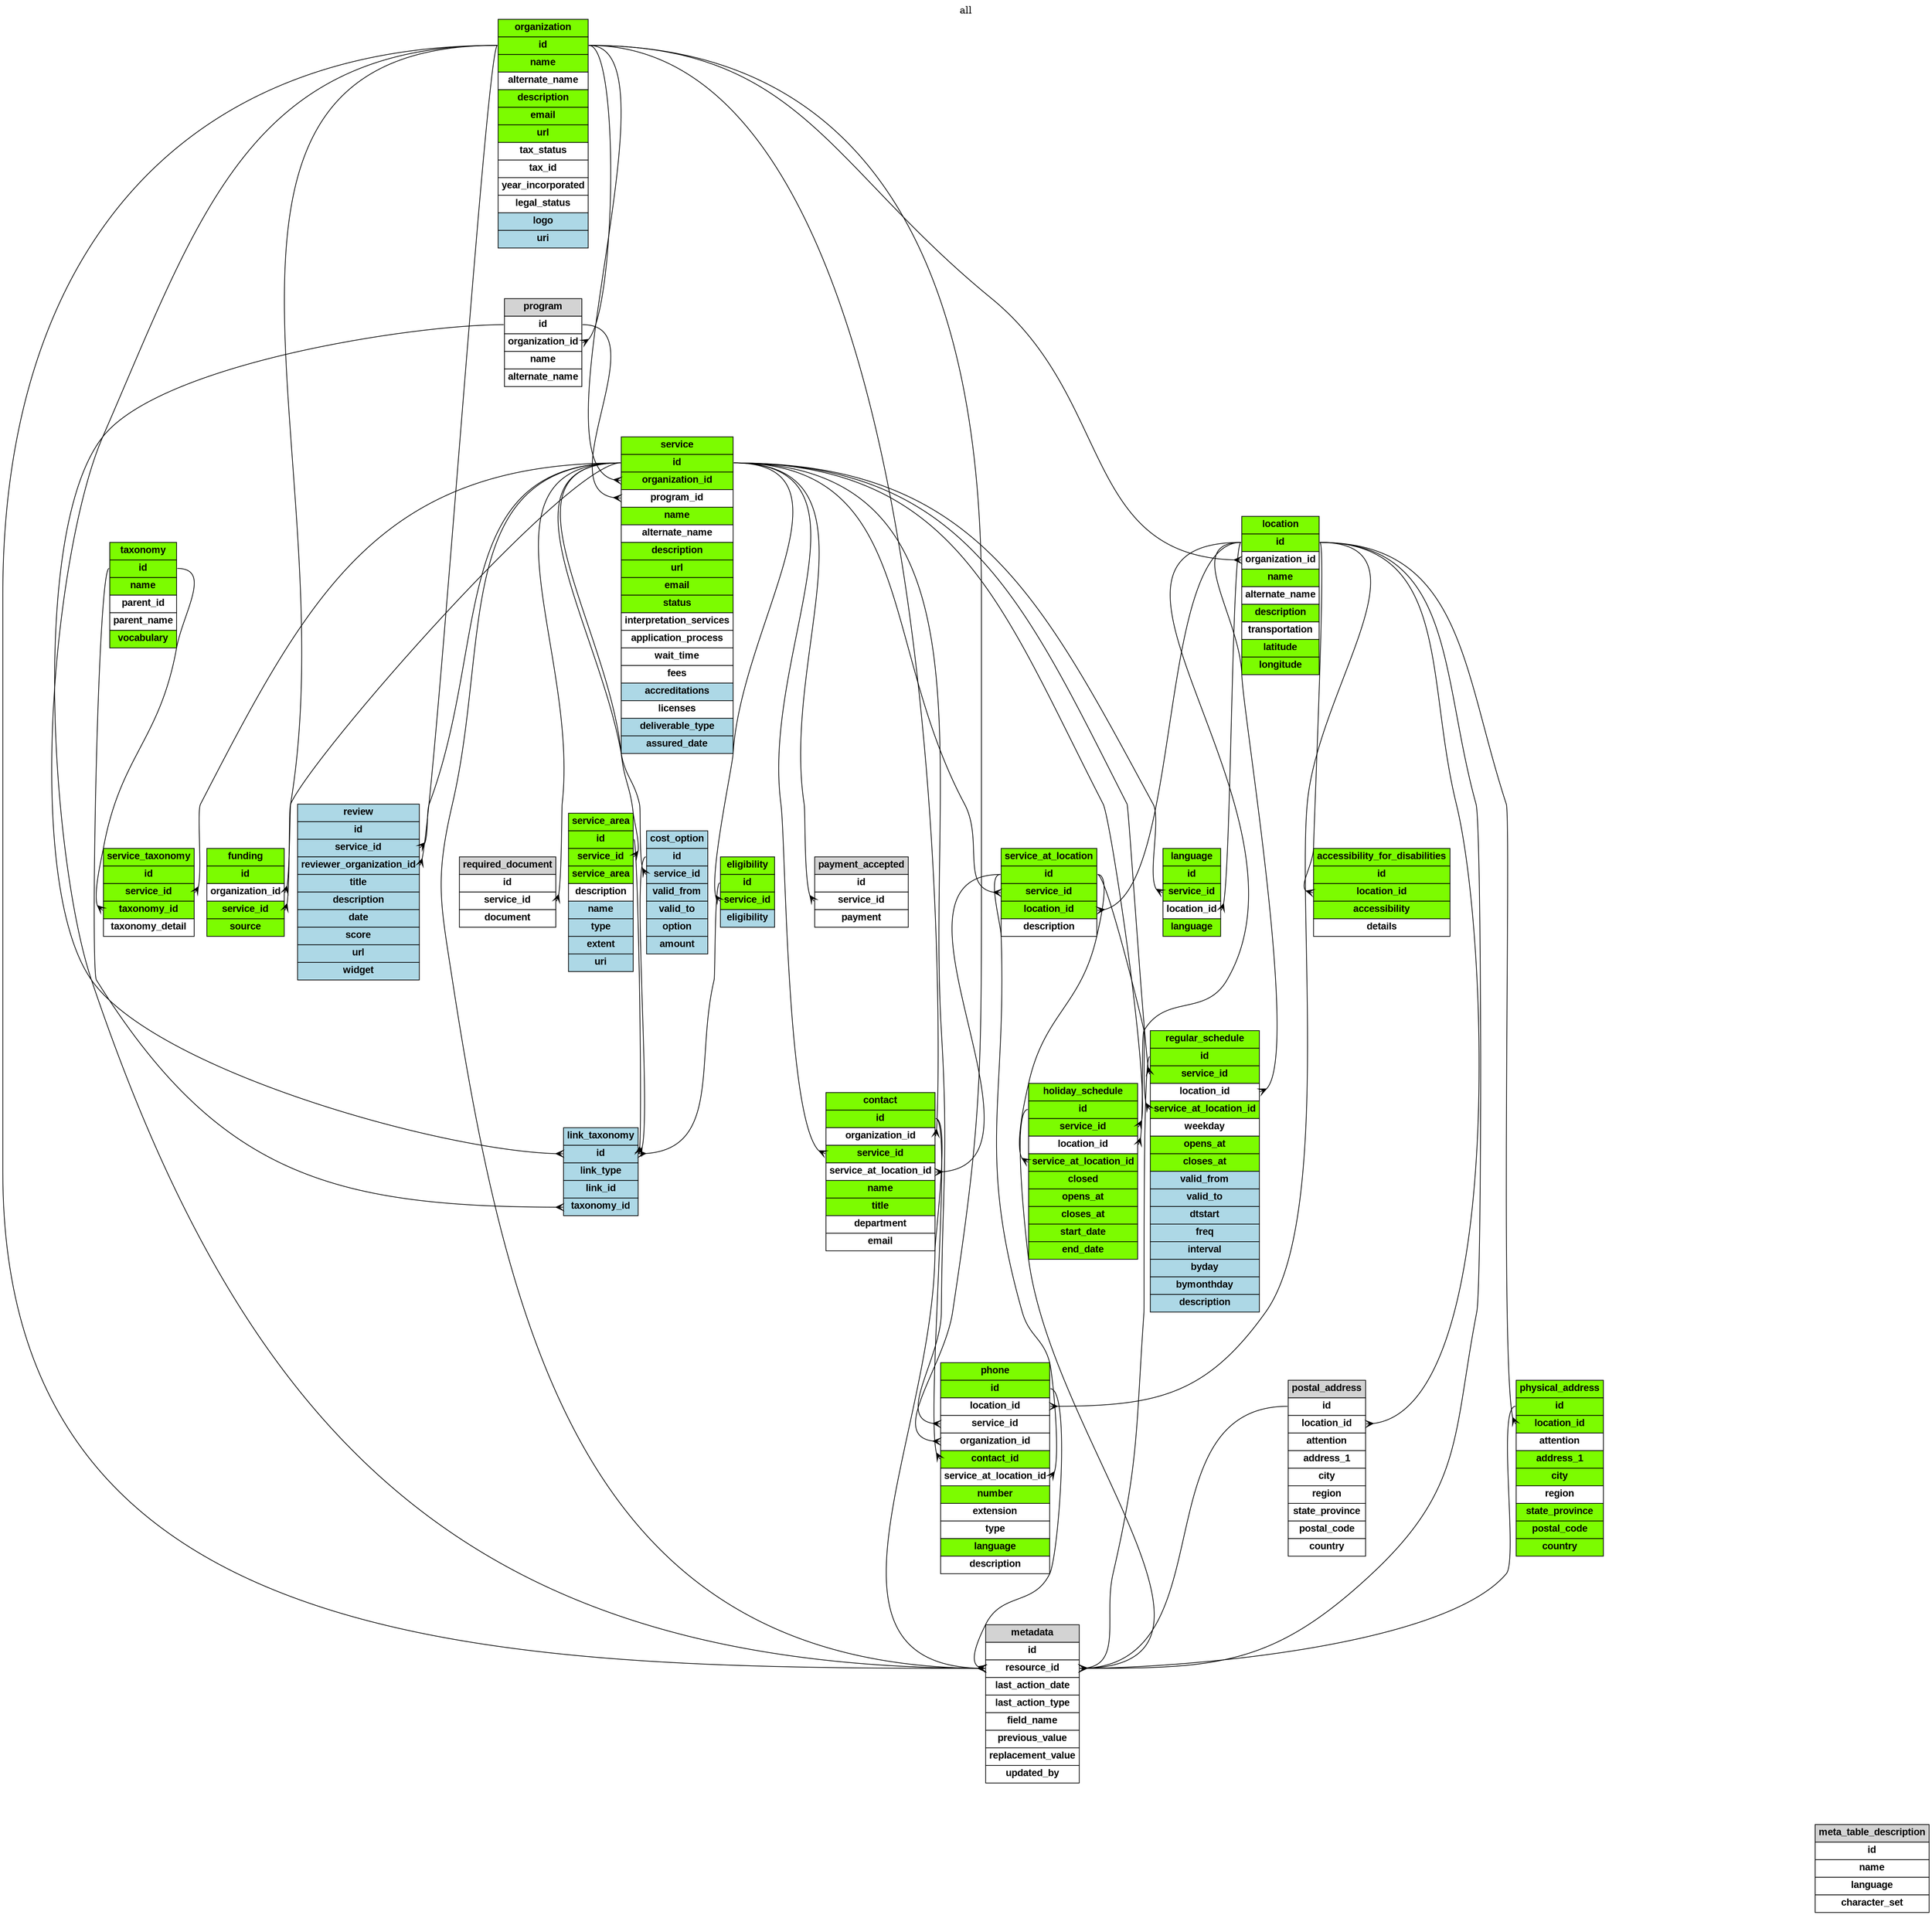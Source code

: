 digraph all { 

            overlap = false;
            splines = true;
            ranksep = 1;
            pack = true;

label = "all";labelloc = "t";
node[shape = none, margin = 0, color = black, fontname = "Arial", fontcolor = black, fontsize = 14];
            // One-to-many relation (from one, to many)
            edge[arrowhead = crow, arrowtail = none, dir = both];


organization [label=<
<table border="0" cellborder="1" cellspacing="0" cellpadding="4">
<tr><td bgcolor="lawngreen"><b>organization</b></td></tr>
<tr><td port='id'  bgcolor="lawngreen"><b>id</b></td></tr>
<tr><td  bgcolor="lawngreen"><b>name</b></td></tr>
<tr><td  bgcolor="white"><b>alternate_name</b></td></tr>
<tr><td  bgcolor="lawngreen"><b>description</b></td></tr>
<tr><td  bgcolor="lawngreen"><b>email</b></td></tr>
<tr><td  bgcolor="lawngreen"><b>url</b></td></tr>
<tr><td  bgcolor="white"><b>tax_status</b></td></tr>
<tr><td  bgcolor="white"><b>tax_id</b></td></tr>
<tr><td  bgcolor="white"><b>year_incorporated</b></td></tr>
<tr><td  bgcolor="white"><b>legal_status</b></td></tr>
<tr><td  bgcolor="lightblue"><b>logo</b></td></tr>
<tr><td  bgcolor="lightblue"><b>uri</b></td></tr>
</table>
>]



program [label=<
<table border="0" cellborder="1" cellspacing="0" cellpadding="4">
<tr><td bgcolor="lightgrey"><b>program</b></td></tr>
<tr><td port='id'  bgcolor="white"><b>id</b></td></tr>
<tr><td port='organization_id'  bgcolor="white"><b>organization_id</b></td></tr>
<tr><td  bgcolor="white"><b>name</b></td></tr>
<tr><td  bgcolor="white"><b>alternate_name</b></td></tr>
</table>
>]

organization:id -> program:organization_id;


service [label=<
<table border="0" cellborder="1" cellspacing="0" cellpadding="4">
<tr><td bgcolor="lawngreen"><b>service</b></td></tr>
<tr><td port='id'  bgcolor="lawngreen"><b>id</b></td></tr>
<tr><td port='organization_id'  bgcolor="lawngreen"><b>organization_id</b></td></tr>
<tr><td port='program_id'  bgcolor="white"><b>program_id</b></td></tr>
<tr><td  bgcolor="lawngreen"><b>name</b></td></tr>
<tr><td  bgcolor="white"><b>alternate_name</b></td></tr>
<tr><td  bgcolor="lawngreen"><b>description</b></td></tr>
<tr><td  bgcolor="lawngreen"><b>url</b></td></tr>
<tr><td  bgcolor="lawngreen"><b>email</b></td></tr>
<tr><td  bgcolor="lawngreen"><b>status</b></td></tr>
<tr><td  bgcolor="white"><b>interpretation_services</b></td></tr>
<tr><td  bgcolor="white"><b>application_process</b></td></tr>
<tr><td  bgcolor="white"><b>wait_time</b></td></tr>
<tr><td  bgcolor="white"><b>fees</b></td></tr>
<tr><td  bgcolor="lightblue"><b>accreditations</b></td></tr>
<tr><td  bgcolor="white"><b>licenses</b></td></tr>
<tr><td  bgcolor="lightblue"><b>deliverable_type</b></td></tr>
<tr><td  bgcolor="lightblue"><b>assured_date</b></td></tr>
</table>
>]

organization:id -> service:organization_id;
program:id -> service:program_id;


service_taxonomy [label=<
<table border="0" cellborder="1" cellspacing="0" cellpadding="4">
<tr><td bgcolor="lawngreen"><b>service_taxonomy</b></td></tr>
<tr><td port='id'  bgcolor="lawngreen"><b>id</b></td></tr>
<tr><td port='service_id'  bgcolor="lawngreen"><b>service_id</b></td></tr>
<tr><td port='taxonomy_id'  bgcolor="lawngreen"><b>taxonomy_id</b></td></tr>
<tr><td  bgcolor="white"><b>taxonomy_detail</b></td></tr>
</table>
>]

service:id -> service_taxonomy:service_id;
taxonomy:id -> service_taxonomy:taxonomy_id;


service_at_location [label=<
<table border="0" cellborder="1" cellspacing="0" cellpadding="4">
<tr><td bgcolor="lawngreen"><b>service_at_location</b></td></tr>
<tr><td port='id'  bgcolor="lawngreen"><b>id</b></td></tr>
<tr><td port='service_id'  bgcolor="lawngreen"><b>service_id</b></td></tr>
<tr><td port='location_id'  bgcolor="lawngreen"><b>location_id</b></td></tr>
<tr><td  bgcolor="white"><b>description</b></td></tr>
</table>
>]

service:id -> service_at_location:service_id;
location:id -> service_at_location:location_id;


location [label=<
<table border="0" cellborder="1" cellspacing="0" cellpadding="4">
<tr><td bgcolor="lawngreen"><b>location</b></td></tr>
<tr><td port='id'  bgcolor="lawngreen"><b>id</b></td></tr>
<tr><td port='organization_id'  bgcolor="white"><b>organization_id</b></td></tr>
<tr><td  bgcolor="lawngreen"><b>name</b></td></tr>
<tr><td  bgcolor="white"><b>alternate_name</b></td></tr>
<tr><td  bgcolor="lawngreen"><b>description</b></td></tr>
<tr><td  bgcolor="white"><b>transportation</b></td></tr>
<tr><td  bgcolor="lawngreen"><b>latitude</b></td></tr>
<tr><td  bgcolor="lawngreen"><b>longitude</b></td></tr>
</table>
>]

organization:id -> location:organization_id;


phone [label=<
<table border="0" cellborder="1" cellspacing="0" cellpadding="4">
<tr><td bgcolor="lawngreen"><b>phone</b></td></tr>
<tr><td port='id'  bgcolor="lawngreen"><b>id</b></td></tr>
<tr><td port='location_id'  bgcolor="white"><b>location_id</b></td></tr>
<tr><td port='service_id'  bgcolor="white"><b>service_id</b></td></tr>
<tr><td port='organization_id'  bgcolor="white"><b>organization_id</b></td></tr>
<tr><td port='contact_id'  bgcolor="lawngreen"><b>contact_id</b></td></tr>
<tr><td port='service_at_location_id'  bgcolor="white"><b>service_at_location_id</b></td></tr>
<tr><td  bgcolor="lawngreen"><b>number</b></td></tr>
<tr><td  bgcolor="white"><b>extension</b></td></tr>
<tr><td  bgcolor="white"><b>type</b></td></tr>
<tr><td  bgcolor="lawngreen"><b>language</b></td></tr>
<tr><td  bgcolor="white"><b>description</b></td></tr>
</table>
>]

organization:id -> phone:organization_id;
location:id -> phone:location_id;
service:id -> phone:service_id;
contact:id -> phone:contact_id;
service_at_location:id -> phone:service_at_location_id;


contact [label=<
<table border="0" cellborder="1" cellspacing="0" cellpadding="4">
<tr><td bgcolor="lawngreen"><b>contact</b></td></tr>
<tr><td port='id'  bgcolor="lawngreen"><b>id</b></td></tr>
<tr><td port='organization_id'  bgcolor="white"><b>organization_id</b></td></tr>
<tr><td port='service_id'  bgcolor="lawngreen"><b>service_id</b></td></tr>
<tr><td port='service_at_location_id'  bgcolor="white"><b>service_at_location_id</b></td></tr>
<tr><td  bgcolor="lawngreen"><b>name</b></td></tr>
<tr><td  bgcolor="lawngreen"><b>title</b></td></tr>
<tr><td  bgcolor="white"><b>department</b></td></tr>
<tr><td  bgcolor="white"><b>email</b></td></tr>
</table>
>]

organization:id -> contact:organization_id;
service:id -> contact:service_id;
service_at_location:id -> contact:service_at_location_id;


physical_address [label=<
<table border="0" cellborder="1" cellspacing="0" cellpadding="4">
<tr><td bgcolor="lawngreen"><b>physical_address</b></td></tr>
<tr><td port='id'  bgcolor="lawngreen"><b>id</b></td></tr>
<tr><td port='location_id'  bgcolor="lawngreen"><b>location_id</b></td></tr>
<tr><td  bgcolor="white"><b>attention</b></td></tr>
<tr><td  bgcolor="lawngreen"><b>address_1</b></td></tr>
<tr><td  bgcolor="lawngreen"><b>city</b></td></tr>
<tr><td  bgcolor="white"><b>region</b></td></tr>
<tr><td  bgcolor="lawngreen"><b>state_province</b></td></tr>
<tr><td  bgcolor="lawngreen"><b>postal_code</b></td></tr>
<tr><td  bgcolor="lawngreen"><b>country</b></td></tr>
</table>
>]

location:id -> physical_address:location_id;


postal_address [label=<
<table border="0" cellborder="1" cellspacing="0" cellpadding="4">
<tr><td bgcolor="lightgrey"><b>postal_address</b></td></tr>
<tr><td port='id'  bgcolor="white"><b>id</b></td></tr>
<tr><td port='location_id'  bgcolor="white"><b>location_id</b></td></tr>
<tr><td  bgcolor="white"><b>attention</b></td></tr>
<tr><td  bgcolor="white"><b>address_1</b></td></tr>
<tr><td  bgcolor="white"><b>city</b></td></tr>
<tr><td  bgcolor="white"><b>region</b></td></tr>
<tr><td  bgcolor="white"><b>state_province</b></td></tr>
<tr><td  bgcolor="white"><b>postal_code</b></td></tr>
<tr><td  bgcolor="white"><b>country</b></td></tr>
</table>
>]

location:id -> postal_address:location_id;


regular_schedule [label=<
<table border="0" cellborder="1" cellspacing="0" cellpadding="4">
<tr><td bgcolor="lawngreen"><b>regular_schedule</b></td></tr>
<tr><td port='id'  bgcolor="lawngreen"><b>id</b></td></tr>
<tr><td port='service_id'  bgcolor="lawngreen"><b>service_id</b></td></tr>
<tr><td port='location_id'  bgcolor="white"><b>location_id</b></td></tr>
<tr><td port='service_at_location_id'  bgcolor="lawngreen"><b>service_at_location_id</b></td></tr>
<tr><td  bgcolor="white"><b>weekday</b></td></tr>
<tr><td  bgcolor="lawngreen"><b>opens_at</b></td></tr>
<tr><td  bgcolor="lawngreen"><b>closes_at</b></td></tr>
<tr><td  bgcolor="lightblue"><b>valid_from</b></td></tr>
<tr><td  bgcolor="lightblue"><b>valid_to</b></td></tr>
<tr><td  bgcolor="lightblue"><b>dtstart</b></td></tr>
<tr><td  bgcolor="lightblue"><b>freq</b></td></tr>
<tr><td  bgcolor="lightblue"><b>interval</b></td></tr>
<tr><td  bgcolor="lightblue"><b>byday</b></td></tr>
<tr><td  bgcolor="lightblue"><b>bymonthday</b></td></tr>
<tr><td  bgcolor="lightblue"><b>description</b></td></tr>
</table>
>]

location:id -> regular_schedule:location_id;
service:id -> regular_schedule:service_id;
service_at_location:id -> regular_schedule:service_at_location_id;


holiday_schedule [label=<
<table border="0" cellborder="1" cellspacing="0" cellpadding="4">
<tr><td bgcolor="lawngreen"><b>holiday_schedule</b></td></tr>
<tr><td port='id'  bgcolor="lawngreen"><b>id</b></td></tr>
<tr><td port='service_id'  bgcolor="lawngreen"><b>service_id</b></td></tr>
<tr><td port='location_id'  bgcolor="white"><b>location_id</b></td></tr>
<tr><td port='service_at_location_id'  bgcolor="lawngreen"><b>service_at_location_id</b></td></tr>
<tr><td  bgcolor="lawngreen"><b>closed</b></td></tr>
<tr><td  bgcolor="lawngreen"><b>opens_at</b></td></tr>
<tr><td  bgcolor="lawngreen"><b>closes_at</b></td></tr>
<tr><td  bgcolor="lawngreen"><b>start_date</b></td></tr>
<tr><td  bgcolor="lawngreen"><b>end_date</b></td></tr>
</table>
>]

location:id -> holiday_schedule:location_id;
service:id -> holiday_schedule:service_id;
service_at_location:id -> holiday_schedule:service_at_location_id;


funding [label=<
<table border="0" cellborder="1" cellspacing="0" cellpadding="4">
<tr><td bgcolor="lawngreen"><b>funding</b></td></tr>
<tr><td port='id'  bgcolor="lawngreen"><b>id</b></td></tr>
<tr><td port='organization_id'  bgcolor="white"><b>organization_id</b></td></tr>
<tr><td port='service_id'  bgcolor="lawngreen"><b>service_id</b></td></tr>
<tr><td  bgcolor="lawngreen"><b>source</b></td></tr>
</table>
>]

service:id -> funding:service_id;
organization:id -> funding:organization_id;


eligibility [label=<
<table border="0" cellborder="1" cellspacing="0" cellpadding="4">
<tr><td bgcolor="lawngreen"><b>eligibility</b></td></tr>
<tr><td port='id'  bgcolor="lawngreen"><b>id</b></td></tr>
<tr><td port='service_id'  bgcolor="lawngreen"><b>service_id</b></td></tr>
<tr><td  bgcolor="lightblue"><b>eligibility</b></td></tr>
</table>
>]

service:id -> eligibility:service_id;


service_area [label=<
<table border="0" cellborder="1" cellspacing="0" cellpadding="4">
<tr><td bgcolor="lawngreen"><b>service_area</b></td></tr>
<tr><td port='id'  bgcolor="lawngreen"><b>id</b></td></tr>
<tr><td port='service_id'  bgcolor="lawngreen"><b>service_id</b></td></tr>
<tr><td  bgcolor="lawngreen"><b>service_area</b></td></tr>
<tr><td  bgcolor="white"><b>description</b></td></tr>
<tr><td  bgcolor="lightblue"><b>name</b></td></tr>
<tr><td  bgcolor="lightblue"><b>type</b></td></tr>
<tr><td  bgcolor="lightblue"><b>extent</b></td></tr>
<tr><td  bgcolor="lightblue"><b>uri</b></td></tr>
</table>
>]

service:id -> service_area:service_id;


required_document [label=<
<table border="0" cellborder="1" cellspacing="0" cellpadding="4">
<tr><td bgcolor="lightgrey"><b>required_document</b></td></tr>
<tr><td port='id'  bgcolor="white"><b>id</b></td></tr>
<tr><td port='service_id'  bgcolor="white"><b>service_id</b></td></tr>
<tr><td  bgcolor="white"><b>document</b></td></tr>
</table>
>]

service:id -> required_document:service_id;


payment_accepted [label=<
<table border="0" cellborder="1" cellspacing="0" cellpadding="4">
<tr><td bgcolor="lightgrey"><b>payment_accepted</b></td></tr>
<tr><td port='id'  bgcolor="white"><b>id</b></td></tr>
<tr><td port='service_id'  bgcolor="white"><b>service_id</b></td></tr>
<tr><td  bgcolor="white"><b>payment</b></td></tr>
</table>
>]

service:id -> payment_accepted:service_id;


language [label=<
<table border="0" cellborder="1" cellspacing="0" cellpadding="4">
<tr><td bgcolor="lawngreen"><b>language</b></td></tr>
<tr><td port='id'  bgcolor="lawngreen"><b>id</b></td></tr>
<tr><td port='service_id'  bgcolor="lawngreen"><b>service_id</b></td></tr>
<tr><td port='location_id'  bgcolor="white"><b>location_id</b></td></tr>
<tr><td  bgcolor="lawngreen"><b>language</b></td></tr>
</table>
>]

service:id -> language:service_id;
location:id -> language:location_id;


accessibility_for_disabilities [label=<
<table border="0" cellborder="1" cellspacing="0" cellpadding="4">
<tr><td bgcolor="lawngreen"><b>accessibility_for_disabilities</b></td></tr>
<tr><td port='id'  bgcolor="lawngreen"><b>id</b></td></tr>
<tr><td port='location_id'  bgcolor="lawngreen"><b>location_id</b></td></tr>
<tr><td  bgcolor="lawngreen"><b>accessibility</b></td></tr>
<tr><td  bgcolor="white"><b>details</b></td></tr>
</table>
>]

location:id -> accessibility_for_disabilities:location_id;


taxonomy [label=<
<table border="0" cellborder="1" cellspacing="0" cellpadding="4">
<tr><td bgcolor="lawngreen"><b>taxonomy</b></td></tr>
<tr><td port='id'  bgcolor="lawngreen"><b>id</b></td></tr>
<tr><td  bgcolor="lawngreen"><b>name</b></td></tr>
<tr><td  bgcolor="white"><b>parent_id</b></td></tr>
<tr><td  bgcolor="white"><b>parent_name</b></td></tr>
<tr><td  bgcolor="lawngreen"><b>vocabulary</b></td></tr>
</table>
>]



metadata [label=<
<table border="0" cellborder="1" cellspacing="0" cellpadding="4">
<tr><td bgcolor="lightgrey"><b>metadata</b></td></tr>
<tr><td port='id'  bgcolor="white"><b>id</b></td></tr>
<tr><td port='resource_id'  bgcolor="white"><b>resource_id</b></td></tr>
<tr><td  bgcolor="white"><b>last_action_date</b></td></tr>
<tr><td  bgcolor="white"><b>last_action_type</b></td></tr>
<tr><td  bgcolor="white"><b>field_name</b></td></tr>
<tr><td  bgcolor="white"><b>previous_value</b></td></tr>
<tr><td  bgcolor="white"><b>replacement_value</b></td></tr>
<tr><td  bgcolor="white"><b>updated_by</b></td></tr>
</table>
>]

location:id -> metadata:resource_id;
service:id -> metadata:resource_id;
organization:id -> metadata:resource_id;
program:id -> metadata:resource_id;
postal_address:id -> metadata:resource_id;
physical_address:id -> metadata:resource_id;
contact:id -> metadata:resource_id;
holiday_schedule:id -> metadata:resource_id;
regular_schedule:id -> metadata:resource_id;
phone:id -> metadata:resource_id;


meta_table_description [label=<
<table border="0" cellborder="1" cellspacing="0" cellpadding="4">
<tr><td bgcolor="lightgrey"><b>meta_table_description</b></td></tr>
<tr><td port='id'  bgcolor="white"><b>id</b></td></tr>
<tr><td  bgcolor="white"><b>name</b></td></tr>
<tr><td  bgcolor="white"><b>language</b></td></tr>
<tr><td  bgcolor="white"><b>character_set</b></td></tr>
</table>
>]



cost_option [label=<
<table border="0" cellborder="1" cellspacing="0" cellpadding="4">
<tr><td bgcolor="lightblue"><b>cost_option</b></td></tr>
<tr><td port='id'  bgcolor="lightblue"><b>id</b></td></tr>
<tr><td port='service_id'  bgcolor="lightblue"><b>service_id</b></td></tr>
<tr><td  bgcolor="lightblue"><b>valid_from</b></td></tr>
<tr><td  bgcolor="lightblue"><b>valid_to</b></td></tr>
<tr><td  bgcolor="lightblue"><b>option</b></td></tr>
<tr><td  bgcolor="lightblue"><b>amount</b></td></tr>
</table>
>]

service:id -> cost_option:service_id;


review [label=<
<table border="0" cellborder="1" cellspacing="0" cellpadding="4">
<tr><td bgcolor="lightblue"><b>review</b></td></tr>
<tr><td port='id'  bgcolor="lightblue"><b>id</b></td></tr>
<tr><td port='service_id'  bgcolor="lightblue"><b>service_id</b></td></tr>
<tr><td port='reviewer_organization_id'  bgcolor="lightblue"><b>reviewer_organization_id</b></td></tr>
<tr><td  bgcolor="lightblue"><b>title</b></td></tr>
<tr><td  bgcolor="lightblue"><b>description</b></td></tr>
<tr><td  bgcolor="lightblue"><b>date</b></td></tr>
<tr><td  bgcolor="lightblue"><b>score</b></td></tr>
<tr><td  bgcolor="lightblue"><b>url</b></td></tr>
<tr><td  bgcolor="lightblue"><b>widget</b></td></tr>
</table>
>]

service:id -> review:service_id;
organization:id -> review:reviewer_organization_id;


link_taxonomy [label=<
<table border="0" cellborder="1" cellspacing="0" cellpadding="4">
<tr><td bgcolor="lightblue"><b>link_taxonomy</b></td></tr>
<tr><td port='id'  bgcolor="lightblue"><b>id</b></td></tr>
<tr><td  bgcolor="lightblue"><b>link_type</b></td></tr>
<tr><td  bgcolor="lightblue"><b>link_id</b></td></tr>
<tr><td port='taxonomy_id'  bgcolor="lightblue"><b>taxonomy_id</b></td></tr>
</table>
>]

eligibility:id -> link_taxonomy:id;
service_area:id -> link_taxonomy:id;
cost_option:id -> link_taxonomy:id;
organization:id -> link_taxonomy:id;
taxonomy:id -> link_taxonomy:taxonomy_id;

}
